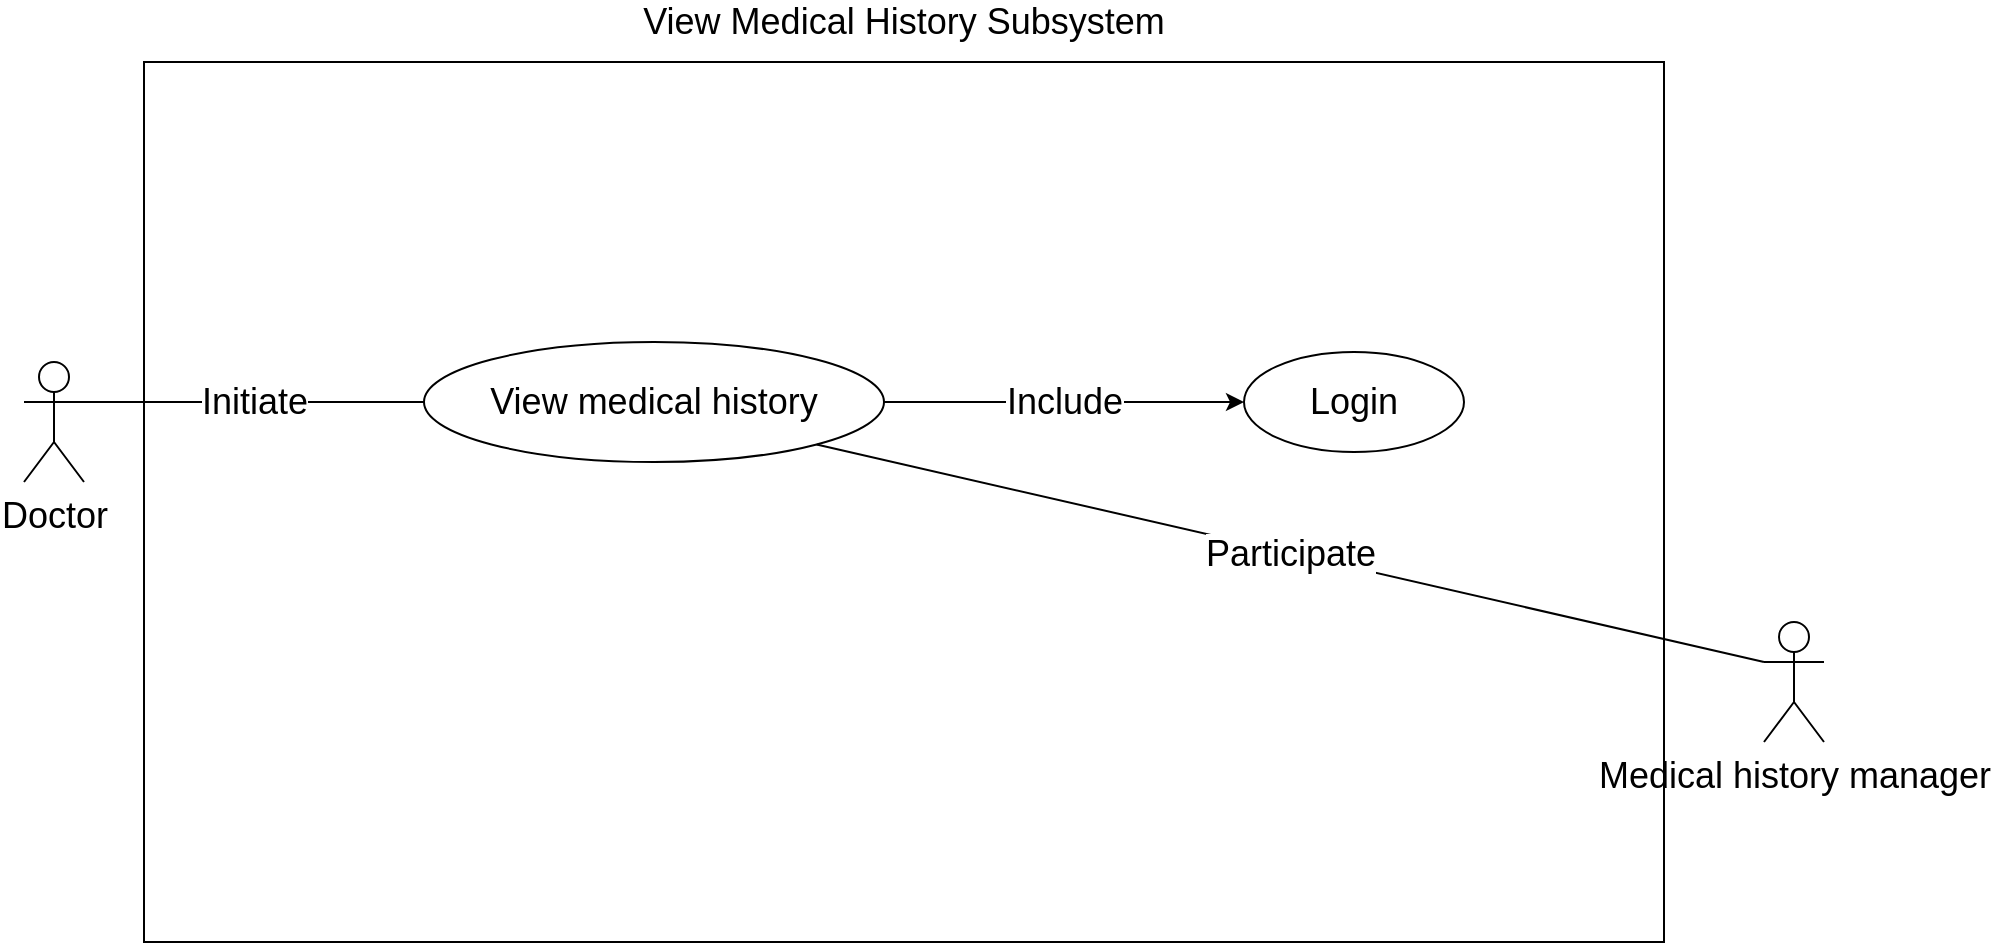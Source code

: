 <mxfile version="14.6.6" type="onedrive"><diagram id="P0X1NZZTFOfXJGY5ZM57" name="Page-1"><mxGraphModel dx="1372" dy="760" grid="1" gridSize="10" guides="1" tooltips="1" connect="1" arrows="1" fold="1" page="1" pageScale="1" pageWidth="1654" pageHeight="2336" math="0" shadow="0"><root><mxCell id="0"/><mxCell id="1" parent="0"/><mxCell id="l73ZRghD3OK7QyllXa0s-1" value="Doctor" style="shape=umlActor;verticalLabelPosition=bottom;verticalAlign=top;html=1;outlineConnect=0;fontSize=18;" vertex="1" parent="1"><mxGeometry x="270" y="230" width="30" height="60" as="geometry"/></mxCell><mxCell id="l73ZRghD3OK7QyllXa0s-2" value="View medical history" style="ellipse;whiteSpace=wrap;html=1;fontSize=18;" vertex="1" parent="1"><mxGeometry x="470" y="220" width="230" height="60" as="geometry"/></mxCell><mxCell id="l73ZRghD3OK7QyllXa0s-3" value="Login" style="ellipse;whiteSpace=wrap;html=1;fontSize=18;" vertex="1" parent="1"><mxGeometry x="880" y="225" width="110" height="50" as="geometry"/></mxCell><mxCell id="l73ZRghD3OK7QyllXa0s-4" value="Medical history manager" style="shape=umlActor;verticalLabelPosition=bottom;verticalAlign=top;html=1;outlineConnect=0;fontSize=18;" vertex="1" parent="1"><mxGeometry x="1140" y="360" width="30" height="60" as="geometry"/></mxCell><mxCell id="l73ZRghD3OK7QyllXa0s-5" value="Initiate" style="endArrow=none;html=1;fontSize=18;exitX=1;exitY=0.333;exitDx=0;exitDy=0;exitPerimeter=0;entryX=0;entryY=0.5;entryDx=0;entryDy=0;" edge="1" parent="1" source="l73ZRghD3OK7QyllXa0s-1" target="l73ZRghD3OK7QyllXa0s-2"><mxGeometry width="50" height="50" relative="1" as="geometry"><mxPoint x="670" y="400" as="sourcePoint"/><mxPoint x="720" y="350" as="targetPoint"/></mxGeometry></mxCell><mxCell id="l73ZRghD3OK7QyllXa0s-6" value="Include" style="endArrow=classic;html=1;fontSize=18;entryX=0;entryY=0.5;entryDx=0;entryDy=0;exitX=1;exitY=0.5;exitDx=0;exitDy=0;" edge="1" parent="1" source="l73ZRghD3OK7QyllXa0s-2" target="l73ZRghD3OK7QyllXa0s-3"><mxGeometry width="50" height="50" relative="1" as="geometry"><mxPoint x="670" y="400" as="sourcePoint"/><mxPoint x="720" y="350" as="targetPoint"/></mxGeometry></mxCell><mxCell id="l73ZRghD3OK7QyllXa0s-7" value="Participate" style="endArrow=none;html=1;fontSize=18;entryX=1;entryY=1;entryDx=0;entryDy=0;exitX=0;exitY=0.333;exitDx=0;exitDy=0;exitPerimeter=0;" edge="1" parent="1" source="l73ZRghD3OK7QyllXa0s-4" target="l73ZRghD3OK7QyllXa0s-2"><mxGeometry width="50" height="50" relative="1" as="geometry"><mxPoint x="670" y="400" as="sourcePoint"/><mxPoint x="720" y="350" as="targetPoint"/></mxGeometry></mxCell><mxCell id="l73ZRghD3OK7QyllXa0s-8" value="" style="rounded=0;whiteSpace=wrap;html=1;fontSize=18;fillColor=none;" vertex="1" parent="1"><mxGeometry x="330" y="80" width="760" height="440" as="geometry"/></mxCell><mxCell id="l73ZRghD3OK7QyllXa0s-9" value="View Medical History Subsystem" style="text;html=1;strokeColor=none;fillColor=none;align=center;verticalAlign=middle;whiteSpace=wrap;rounded=0;fontSize=18;" vertex="1" parent="1"><mxGeometry x="560" y="50" width="300" height="20" as="geometry"/></mxCell></root></mxGraphModel></diagram></mxfile>